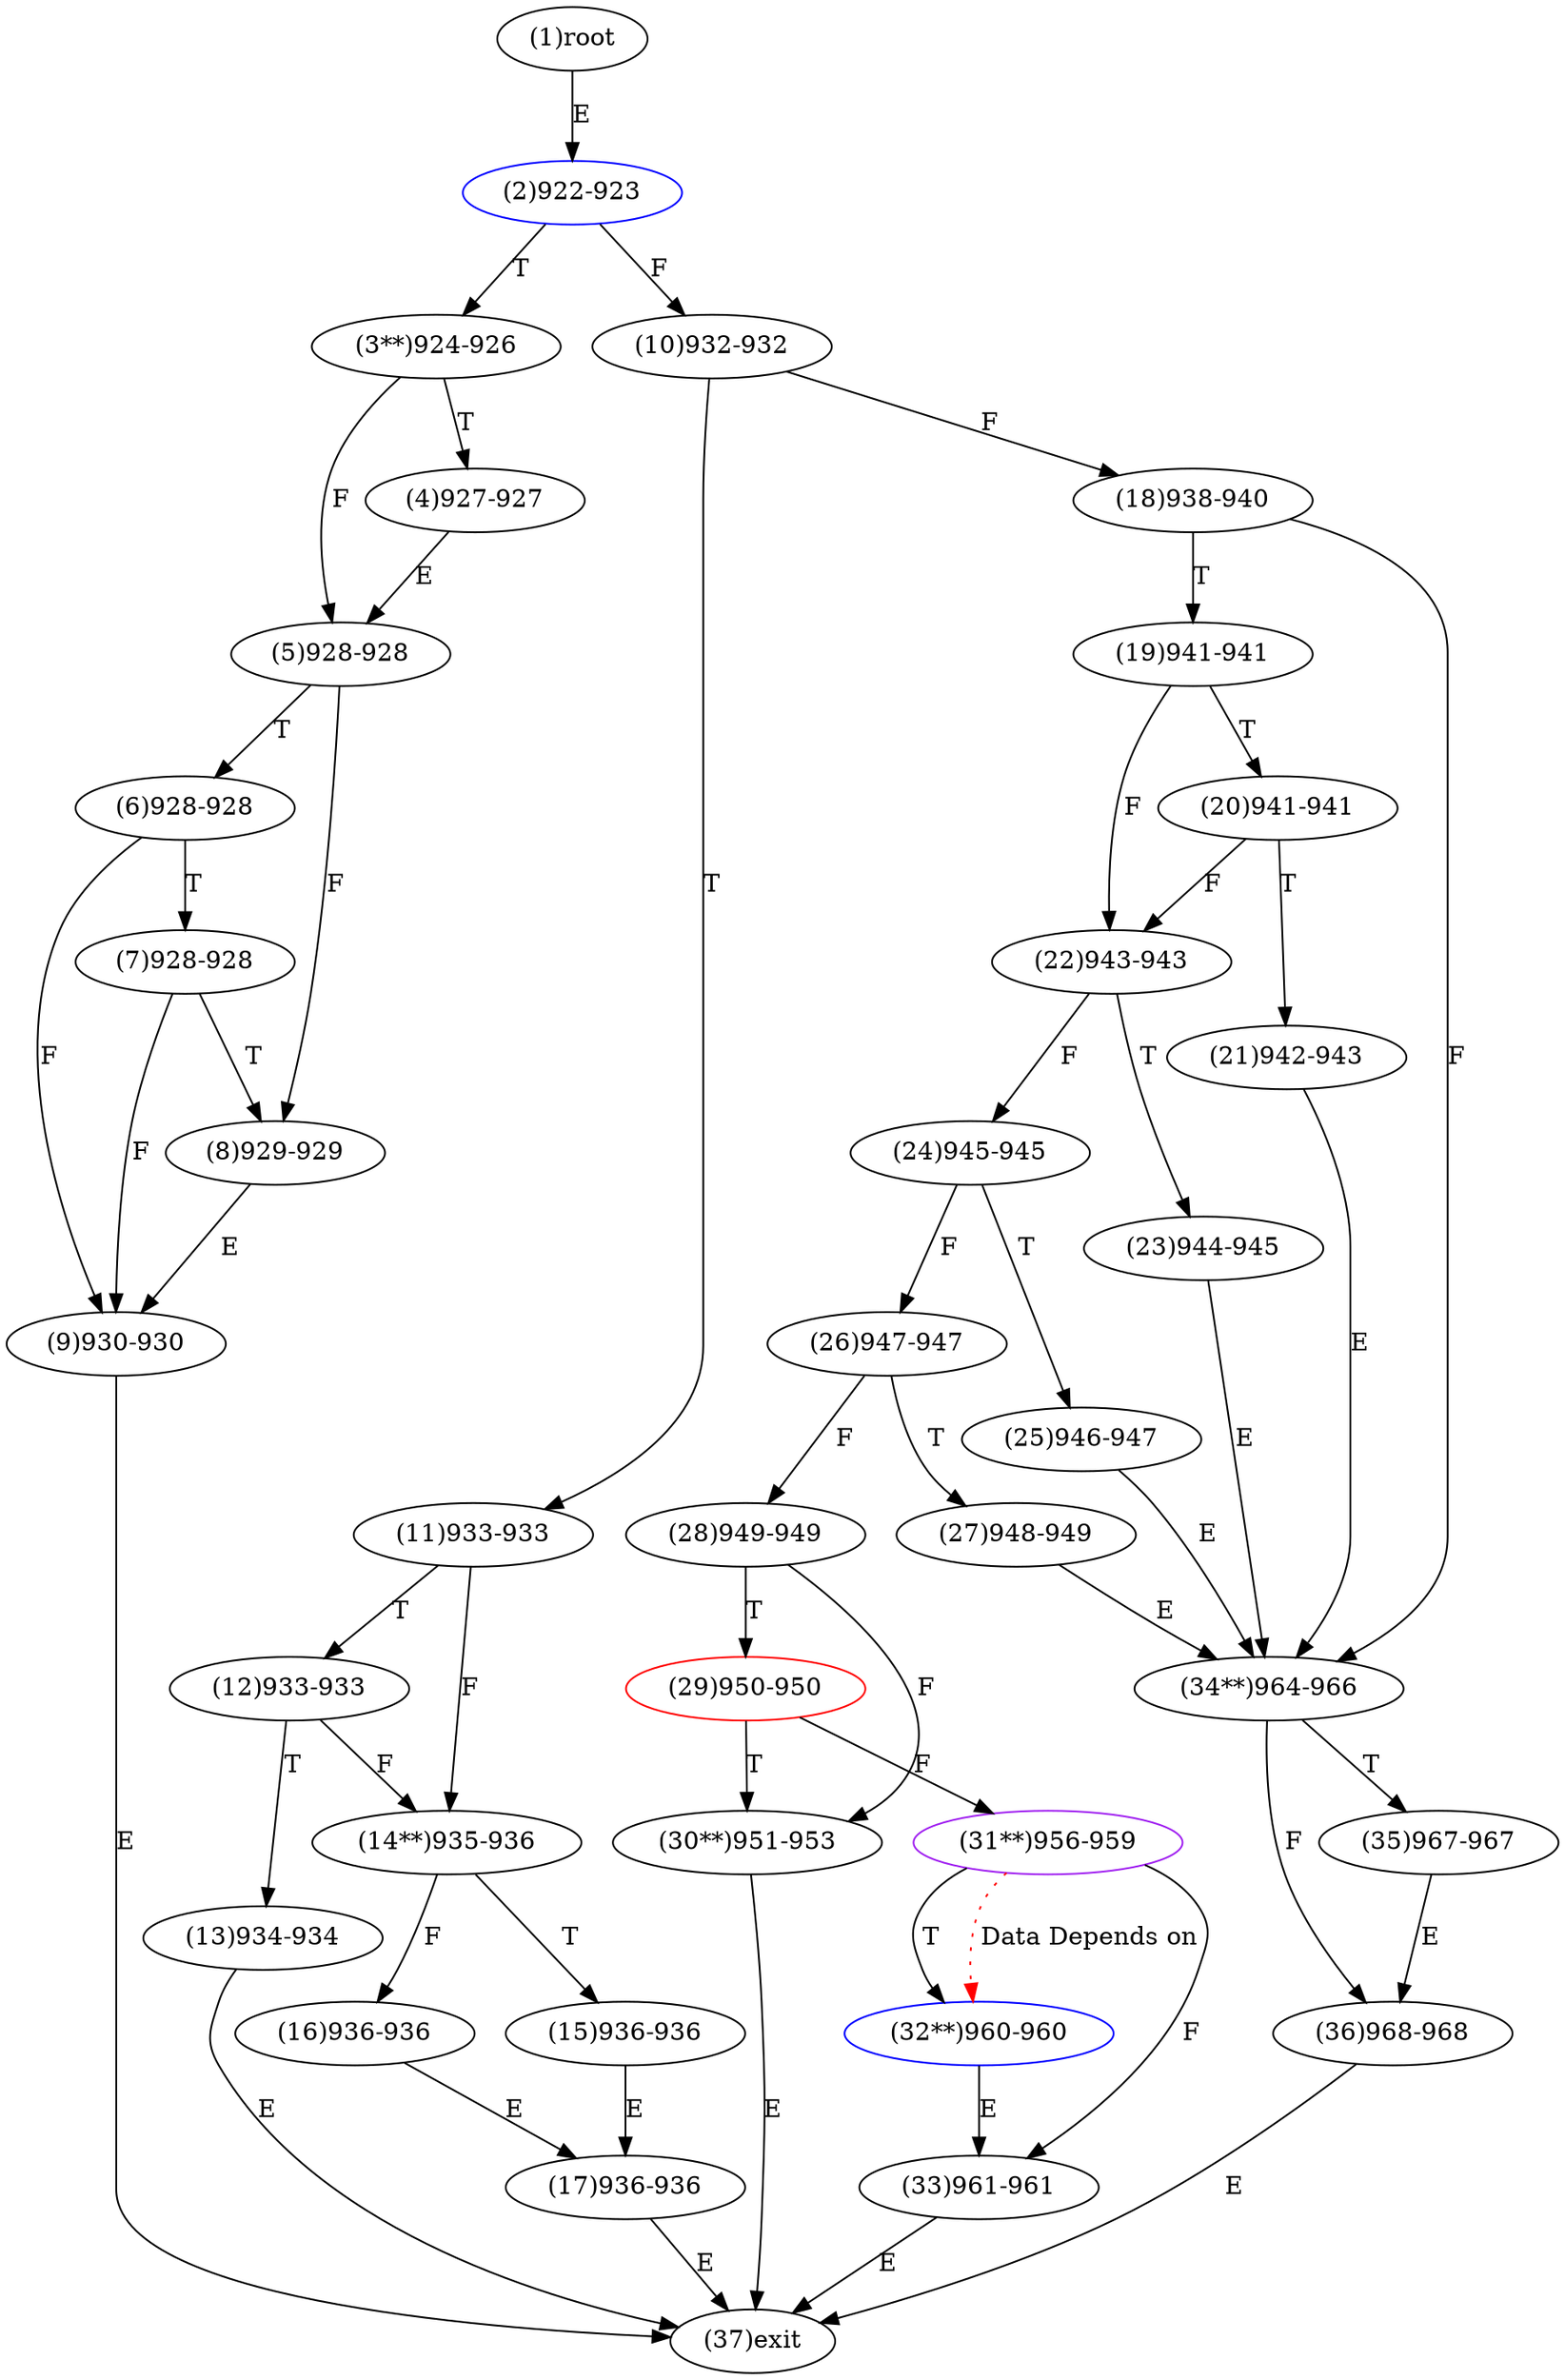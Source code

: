 digraph "" { 
1[ label="(1)root"];
2[ label="(2)922-923",color=blue];
3[ label="(3**)924-926"];
4[ label="(4)927-927"];
5[ label="(5)928-928"];
6[ label="(6)928-928"];
7[ label="(7)928-928"];
8[ label="(8)929-929"];
9[ label="(9)930-930"];
10[ label="(10)932-932"];
11[ label="(11)933-933"];
12[ label="(12)933-933"];
13[ label="(13)934-934"];
14[ label="(14**)935-936"];
15[ label="(15)936-936"];
17[ label="(17)936-936"];
16[ label="(16)936-936"];
19[ label="(19)941-941"];
18[ label="(18)938-940"];
21[ label="(21)942-943"];
20[ label="(20)941-941"];
23[ label="(23)944-945"];
22[ label="(22)943-943"];
25[ label="(25)946-947"];
24[ label="(24)945-945"];
27[ label="(27)948-949"];
26[ label="(26)947-947"];
29[ label="(29)950-950",color=red];
28[ label="(28)949-949"];
31[ label="(31**)956-959",color=purple];
30[ label="(30**)951-953"];
34[ label="(34**)964-966"];
35[ label="(35)967-967"];
32[ label="(32**)960-960",color=blue];
33[ label="(33)961-961"];
36[ label="(36)968-968"];
37[ label="(37)exit"];
1->2[ label="E"];
2->10[ label="F"];
2->3[ label="T"];
3->5[ label="F"];
3->4[ label="T"];
4->5[ label="E"];
5->8[ label="F"];
5->6[ label="T"];
6->9[ label="F"];
6->7[ label="T"];
7->9[ label="F"];
7->8[ label="T"];
8->9[ label="E"];
9->37[ label="E"];
10->18[ label="F"];
10->11[ label="T"];
11->14[ label="F"];
11->12[ label="T"];
12->14[ label="F"];
12->13[ label="T"];
13->37[ label="E"];
14->16[ label="F"];
14->15[ label="T"];
15->17[ label="E"];
16->17[ label="E"];
17->37[ label="E"];
18->34[ label="F"];
18->19[ label="T"];
19->22[ label="F"];
19->20[ label="T"];
20->22[ label="F"];
20->21[ label="T"];
21->34[ label="E"];
22->24[ label="F"];
22->23[ label="T"];
23->34[ label="E"];
24->26[ label="F"];
24->25[ label="T"];
25->34[ label="E"];
26->28[ label="F"];
26->27[ label="T"];
27->34[ label="E"];
28->30[ label="F"];
28->29[ label="T"];
29->31[ label="F"];
29->30[ label="T"];
30->37[ label="E"];
31->33[ label="F"];
31->32[ label="T"];
32->33[ label="E"];
33->37[ label="E"];
34->36[ label="F"];
34->35[ label="T"];
35->36[ label="E"];
36->37[ label="E"];
31->32[ color="red" label="Data Depends on" style = dotted ];
}